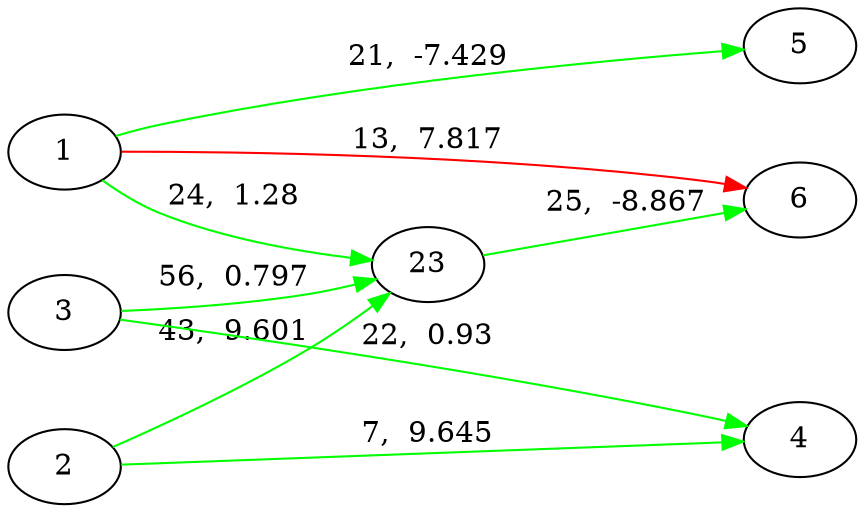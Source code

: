 digraph {
	rankdir=LR;
	1->6[color=red,label="13,  7.817",penwidth=1.0];
	1->5[color=green,label="21,  -7.429",penwidth=1.0];
	1->23[color=green,label="24,  1.28",penwidth=1.0];
	2->4[color=green,label="7,  9.645",penwidth=1.0];
	2->23[color=green,label="43,  9.601",penwidth=1.0];
	3->4[color=green,label="22,  0.93",penwidth=1.0];
	3->23[color=green,label="56,  0.797",penwidth=1.0];
	{rank=same; 1, 2, 3}
	23->6[color=green,label="25,  -8.867",penwidth=1.0];
	{rank=same; 23}
	{rank=same; 4, 5, 6}
}